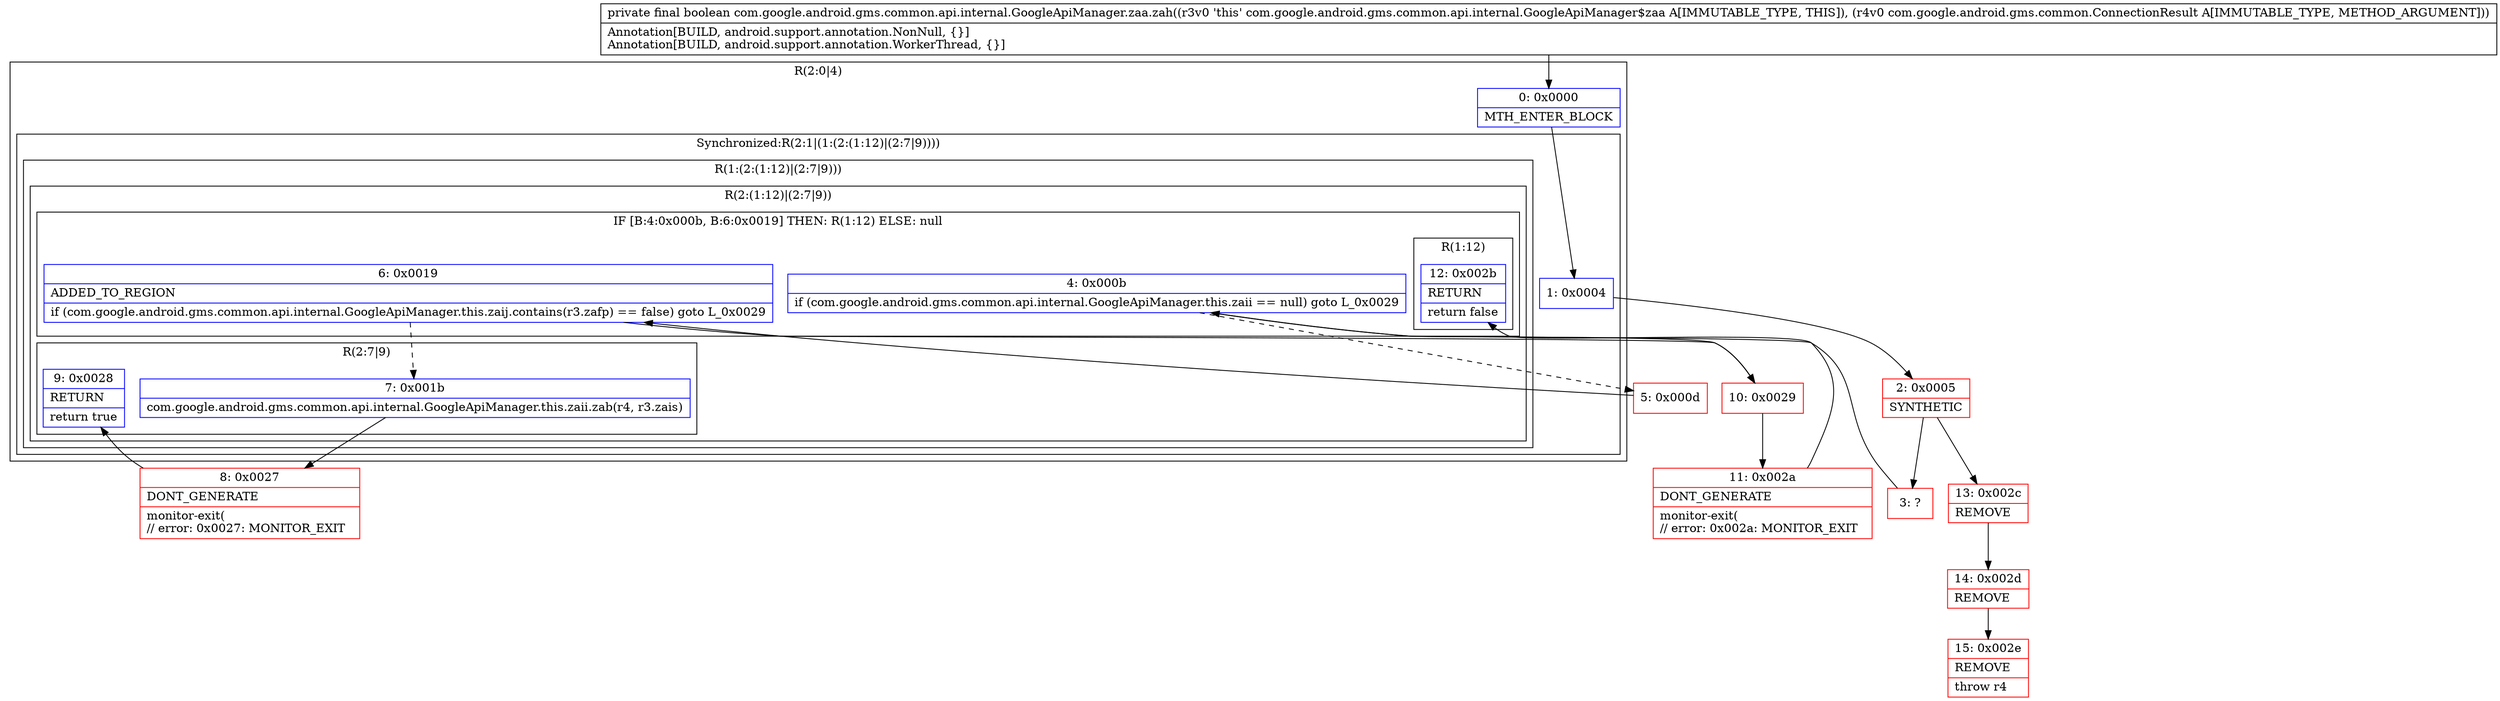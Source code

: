 digraph "CFG forcom.google.android.gms.common.api.internal.GoogleApiManager.zaa.zah(Lcom\/google\/android\/gms\/common\/ConnectionResult;)Z" {
subgraph cluster_Region_1816756431 {
label = "R(2:0|4)";
node [shape=record,color=blue];
Node_0 [shape=record,label="{0\:\ 0x0000|MTH_ENTER_BLOCK\l}"];
subgraph cluster_SynchronizedRegion_1935258460 {
label = "Synchronized:R(2:1|(1:(2:(1:12)|(2:7|9))))";
node [shape=record,color=blue];
Node_1 [shape=record,label="{1\:\ 0x0004}"];
subgraph cluster_Region_922192231 {
label = "R(1:(2:(1:12)|(2:7|9)))";
node [shape=record,color=blue];
subgraph cluster_Region_272960898 {
label = "R(2:(1:12)|(2:7|9))";
node [shape=record,color=blue];
subgraph cluster_IfRegion_816494781 {
label = "IF [B:4:0x000b, B:6:0x0019] THEN: R(1:12) ELSE: null";
node [shape=record,color=blue];
Node_4 [shape=record,label="{4\:\ 0x000b|if (com.google.android.gms.common.api.internal.GoogleApiManager.this.zaii == null) goto L_0x0029\l}"];
Node_6 [shape=record,label="{6\:\ 0x0019|ADDED_TO_REGION\l|if (com.google.android.gms.common.api.internal.GoogleApiManager.this.zaij.contains(r3.zafp) == false) goto L_0x0029\l}"];
subgraph cluster_Region_240598695 {
label = "R(1:12)";
node [shape=record,color=blue];
Node_12 [shape=record,label="{12\:\ 0x002b|RETURN\l|return false\l}"];
}
}
subgraph cluster_Region_73474747 {
label = "R(2:7|9)";
node [shape=record,color=blue];
Node_7 [shape=record,label="{7\:\ 0x001b|com.google.android.gms.common.api.internal.GoogleApiManager.this.zaii.zab(r4, r3.zais)\l}"];
Node_9 [shape=record,label="{9\:\ 0x0028|RETURN\l|return true\l}"];
}
}
}
}
}
Node_2 [shape=record,color=red,label="{2\:\ 0x0005|SYNTHETIC\l}"];
Node_3 [shape=record,color=red,label="{3\:\ ?}"];
Node_5 [shape=record,color=red,label="{5\:\ 0x000d}"];
Node_8 [shape=record,color=red,label="{8\:\ 0x0027|DONT_GENERATE\l|monitor\-exit(\l\/\/ error: 0x0027: MONITOR_EXIT  \l}"];
Node_10 [shape=record,color=red,label="{10\:\ 0x0029}"];
Node_11 [shape=record,color=red,label="{11\:\ 0x002a|DONT_GENERATE\l|monitor\-exit(\l\/\/ error: 0x002a: MONITOR_EXIT  \l}"];
Node_13 [shape=record,color=red,label="{13\:\ 0x002c|REMOVE\l}"];
Node_14 [shape=record,color=red,label="{14\:\ 0x002d|REMOVE\l}"];
Node_15 [shape=record,color=red,label="{15\:\ 0x002e|REMOVE\l|throw r4\l}"];
MethodNode[shape=record,label="{private final boolean com.google.android.gms.common.api.internal.GoogleApiManager.zaa.zah((r3v0 'this' com.google.android.gms.common.api.internal.GoogleApiManager$zaa A[IMMUTABLE_TYPE, THIS]), (r4v0 com.google.android.gms.common.ConnectionResult A[IMMUTABLE_TYPE, METHOD_ARGUMENT]))  | Annotation[BUILD, android.support.annotation.NonNull, \{\}]\lAnnotation[BUILD, android.support.annotation.WorkerThread, \{\}]\l}"];
MethodNode -> Node_0;
Node_0 -> Node_1;
Node_1 -> Node_2;
Node_4 -> Node_5[style=dashed];
Node_4 -> Node_10;
Node_6 -> Node_7[style=dashed];
Node_6 -> Node_10;
Node_7 -> Node_8;
Node_2 -> Node_3;
Node_2 -> Node_13;
Node_3 -> Node_4;
Node_5 -> Node_6;
Node_8 -> Node_9;
Node_10 -> Node_11;
Node_11 -> Node_12;
Node_13 -> Node_14;
Node_14 -> Node_15;
}

